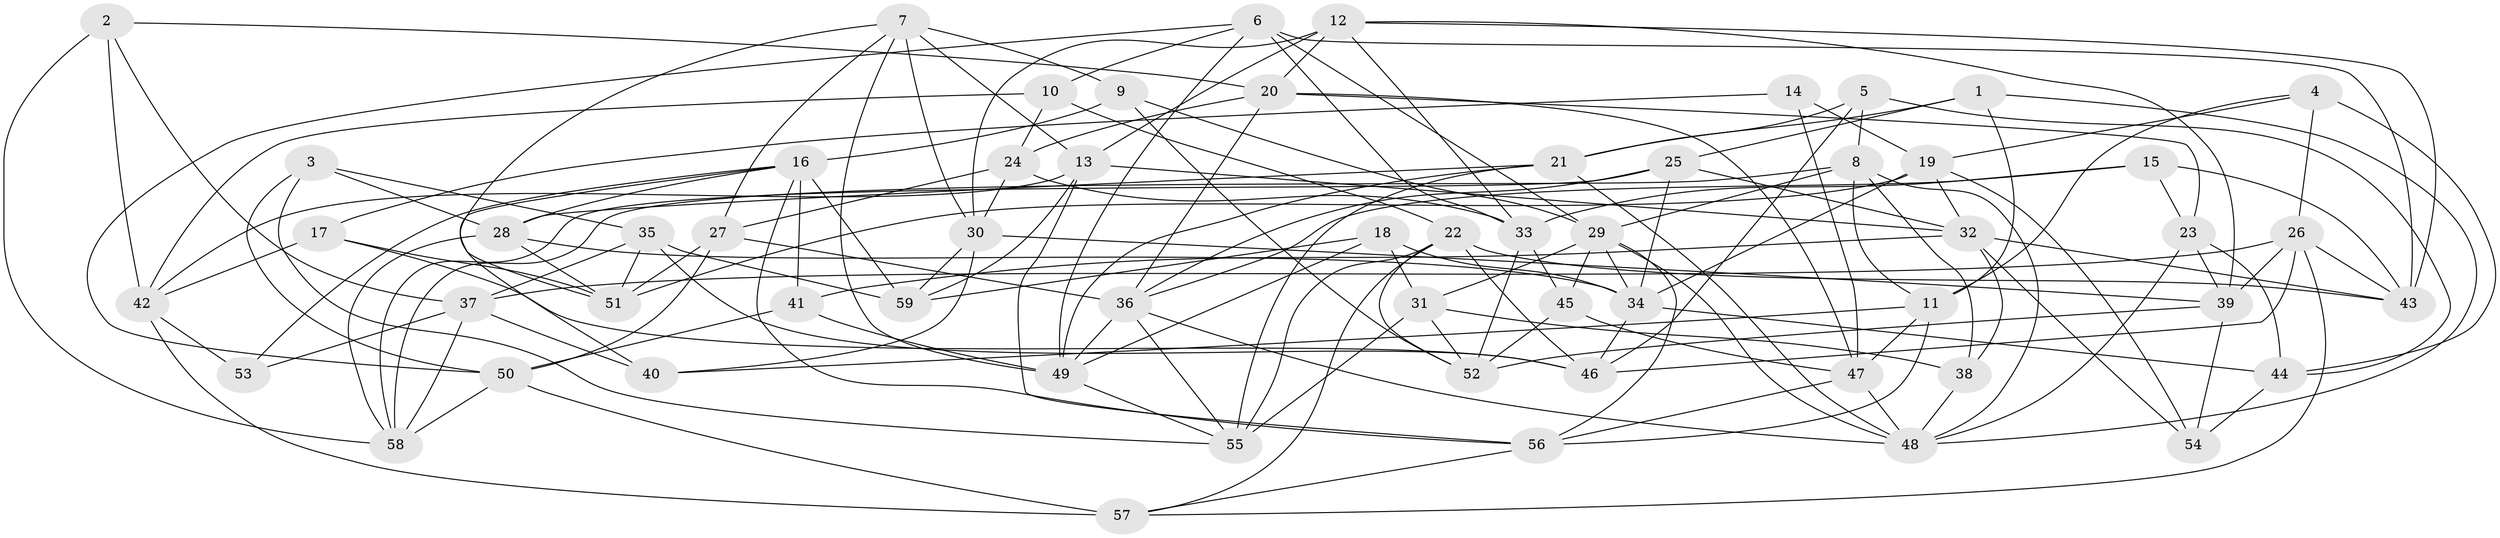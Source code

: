 // original degree distribution, {4: 1.0}
// Generated by graph-tools (version 1.1) at 2025/03/03/09/25 03:03:00]
// undirected, 59 vertices, 159 edges
graph export_dot {
graph [start="1"]
  node [color=gray90,style=filled];
  1;
  2;
  3;
  4;
  5;
  6;
  7;
  8;
  9;
  10;
  11;
  12;
  13;
  14;
  15;
  16;
  17;
  18;
  19;
  20;
  21;
  22;
  23;
  24;
  25;
  26;
  27;
  28;
  29;
  30;
  31;
  32;
  33;
  34;
  35;
  36;
  37;
  38;
  39;
  40;
  41;
  42;
  43;
  44;
  45;
  46;
  47;
  48;
  49;
  50;
  51;
  52;
  53;
  54;
  55;
  56;
  57;
  58;
  59;
  1 -- 11 [weight=1.0];
  1 -- 21 [weight=1.0];
  1 -- 25 [weight=1.0];
  1 -- 48 [weight=1.0];
  2 -- 20 [weight=1.0];
  2 -- 37 [weight=1.0];
  2 -- 42 [weight=1.0];
  2 -- 58 [weight=1.0];
  3 -- 28 [weight=1.0];
  3 -- 35 [weight=1.0];
  3 -- 50 [weight=1.0];
  3 -- 55 [weight=1.0];
  4 -- 11 [weight=1.0];
  4 -- 19 [weight=1.0];
  4 -- 26 [weight=1.0];
  4 -- 44 [weight=1.0];
  5 -- 8 [weight=1.0];
  5 -- 21 [weight=1.0];
  5 -- 44 [weight=1.0];
  5 -- 46 [weight=1.0];
  6 -- 10 [weight=1.0];
  6 -- 29 [weight=1.0];
  6 -- 33 [weight=1.0];
  6 -- 43 [weight=1.0];
  6 -- 49 [weight=1.0];
  6 -- 50 [weight=1.0];
  7 -- 9 [weight=1.0];
  7 -- 13 [weight=1.0];
  7 -- 27 [weight=1.0];
  7 -- 30 [weight=1.0];
  7 -- 49 [weight=1.0];
  7 -- 51 [weight=1.0];
  8 -- 11 [weight=1.0];
  8 -- 29 [weight=1.0];
  8 -- 38 [weight=1.0];
  8 -- 48 [weight=1.0];
  8 -- 58 [weight=1.0];
  9 -- 16 [weight=1.0];
  9 -- 29 [weight=1.0];
  9 -- 52 [weight=1.0];
  10 -- 22 [weight=1.0];
  10 -- 24 [weight=1.0];
  10 -- 42 [weight=1.0];
  11 -- 40 [weight=1.0];
  11 -- 47 [weight=1.0];
  11 -- 56 [weight=1.0];
  12 -- 13 [weight=1.0];
  12 -- 20 [weight=1.0];
  12 -- 30 [weight=1.0];
  12 -- 33 [weight=1.0];
  12 -- 39 [weight=1.0];
  12 -- 43 [weight=1.0];
  13 -- 32 [weight=1.0];
  13 -- 42 [weight=1.0];
  13 -- 56 [weight=1.0];
  13 -- 59 [weight=1.0];
  14 -- 17 [weight=1.0];
  14 -- 19 [weight=2.0];
  14 -- 47 [weight=1.0];
  15 -- 23 [weight=1.0];
  15 -- 33 [weight=1.0];
  15 -- 36 [weight=1.0];
  15 -- 43 [weight=1.0];
  16 -- 28 [weight=1.0];
  16 -- 40 [weight=1.0];
  16 -- 41 [weight=2.0];
  16 -- 53 [weight=1.0];
  16 -- 56 [weight=1.0];
  16 -- 59 [weight=1.0];
  17 -- 42 [weight=3.0];
  17 -- 46 [weight=1.0];
  17 -- 51 [weight=1.0];
  18 -- 31 [weight=1.0];
  18 -- 34 [weight=1.0];
  18 -- 49 [weight=1.0];
  18 -- 59 [weight=1.0];
  19 -- 32 [weight=1.0];
  19 -- 34 [weight=2.0];
  19 -- 51 [weight=1.0];
  19 -- 54 [weight=1.0];
  20 -- 23 [weight=1.0];
  20 -- 24 [weight=1.0];
  20 -- 36 [weight=1.0];
  20 -- 47 [weight=1.0];
  21 -- 28 [weight=1.0];
  21 -- 48 [weight=1.0];
  21 -- 49 [weight=1.0];
  21 -- 55 [weight=1.0];
  22 -- 43 [weight=1.0];
  22 -- 46 [weight=1.0];
  22 -- 52 [weight=1.0];
  22 -- 55 [weight=1.0];
  22 -- 57 [weight=1.0];
  23 -- 39 [weight=1.0];
  23 -- 44 [weight=2.0];
  23 -- 48 [weight=1.0];
  24 -- 27 [weight=2.0];
  24 -- 30 [weight=1.0];
  24 -- 33 [weight=1.0];
  25 -- 32 [weight=2.0];
  25 -- 34 [weight=1.0];
  25 -- 36 [weight=1.0];
  25 -- 58 [weight=1.0];
  26 -- 37 [weight=1.0];
  26 -- 39 [weight=1.0];
  26 -- 43 [weight=1.0];
  26 -- 46 [weight=1.0];
  26 -- 57 [weight=1.0];
  27 -- 36 [weight=1.0];
  27 -- 50 [weight=1.0];
  27 -- 51 [weight=1.0];
  28 -- 34 [weight=1.0];
  28 -- 51 [weight=1.0];
  28 -- 58 [weight=1.0];
  29 -- 31 [weight=1.0];
  29 -- 34 [weight=1.0];
  29 -- 45 [weight=1.0];
  29 -- 48 [weight=1.0];
  29 -- 56 [weight=1.0];
  30 -- 39 [weight=1.0];
  30 -- 40 [weight=1.0];
  30 -- 59 [weight=1.0];
  31 -- 38 [weight=2.0];
  31 -- 52 [weight=1.0];
  31 -- 55 [weight=1.0];
  32 -- 38 [weight=1.0];
  32 -- 41 [weight=1.0];
  32 -- 43 [weight=1.0];
  32 -- 54 [weight=1.0];
  33 -- 45 [weight=1.0];
  33 -- 52 [weight=1.0];
  34 -- 44 [weight=1.0];
  34 -- 46 [weight=1.0];
  35 -- 37 [weight=1.0];
  35 -- 46 [weight=1.0];
  35 -- 51 [weight=1.0];
  35 -- 59 [weight=2.0];
  36 -- 48 [weight=2.0];
  36 -- 49 [weight=1.0];
  36 -- 55 [weight=1.0];
  37 -- 40 [weight=1.0];
  37 -- 53 [weight=1.0];
  37 -- 58 [weight=1.0];
  38 -- 48 [weight=2.0];
  39 -- 52 [weight=1.0];
  39 -- 54 [weight=1.0];
  41 -- 49 [weight=2.0];
  41 -- 50 [weight=1.0];
  42 -- 53 [weight=2.0];
  42 -- 57 [weight=2.0];
  44 -- 54 [weight=1.0];
  45 -- 47 [weight=1.0];
  45 -- 52 [weight=1.0];
  47 -- 48 [weight=1.0];
  47 -- 56 [weight=1.0];
  49 -- 55 [weight=1.0];
  50 -- 57 [weight=1.0];
  50 -- 58 [weight=1.0];
  56 -- 57 [weight=1.0];
}
